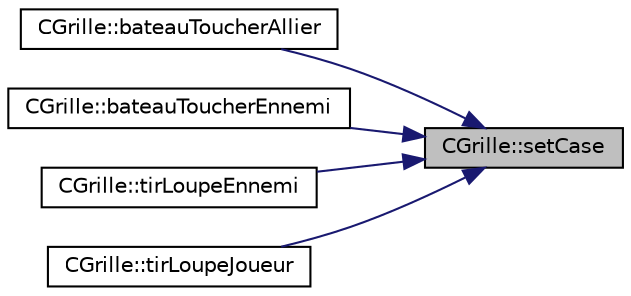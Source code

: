 digraph "CGrille::setCase"
{
 // LATEX_PDF_SIZE
  edge [fontname="Helvetica",fontsize="10",labelfontname="Helvetica",labelfontsize="10"];
  node [fontname="Helvetica",fontsize="10",shape=record];
  rankdir="RL";
  Node1 [label="CGrille::setCase",height=0.2,width=0.4,color="black", fillcolor="grey75", style="filled", fontcolor="black",tooltip="met une case a un etat"];
  Node1 -> Node2 [dir="back",color="midnightblue",fontsize="10",style="solid",fontname="Helvetica"];
  Node2 [label="CGrille::bateauToucherAllier",height=0.2,width=0.4,color="black", fillcolor="white", style="filled",URL="$class_c_grille.html#a18e229fc4707271f947b567151fa8d17",tooltip=" "];
  Node1 -> Node3 [dir="back",color="midnightblue",fontsize="10",style="solid",fontname="Helvetica"];
  Node3 [label="CGrille::bateauToucherEnnemi",height=0.2,width=0.4,color="black", fillcolor="white", style="filled",URL="$class_c_grille.html#a300505d5628b5ea574545db5b6532d2c",tooltip=" "];
  Node1 -> Node4 [dir="back",color="midnightblue",fontsize="10",style="solid",fontname="Helvetica"];
  Node4 [label="CGrille::tirLoupeEnnemi",height=0.2,width=0.4,color="black", fillcolor="white", style="filled",URL="$class_c_grille.html#aab5f6a5904a239fa099d71067c87d7fd",tooltip=" "];
  Node1 -> Node5 [dir="back",color="midnightblue",fontsize="10",style="solid",fontname="Helvetica"];
  Node5 [label="CGrille::tirLoupeJoueur",height=0.2,width=0.4,color="black", fillcolor="white", style="filled",URL="$class_c_grille.html#a594f7e2993977ce72d7e655a6cfc8c7a",tooltip=" "];
}

